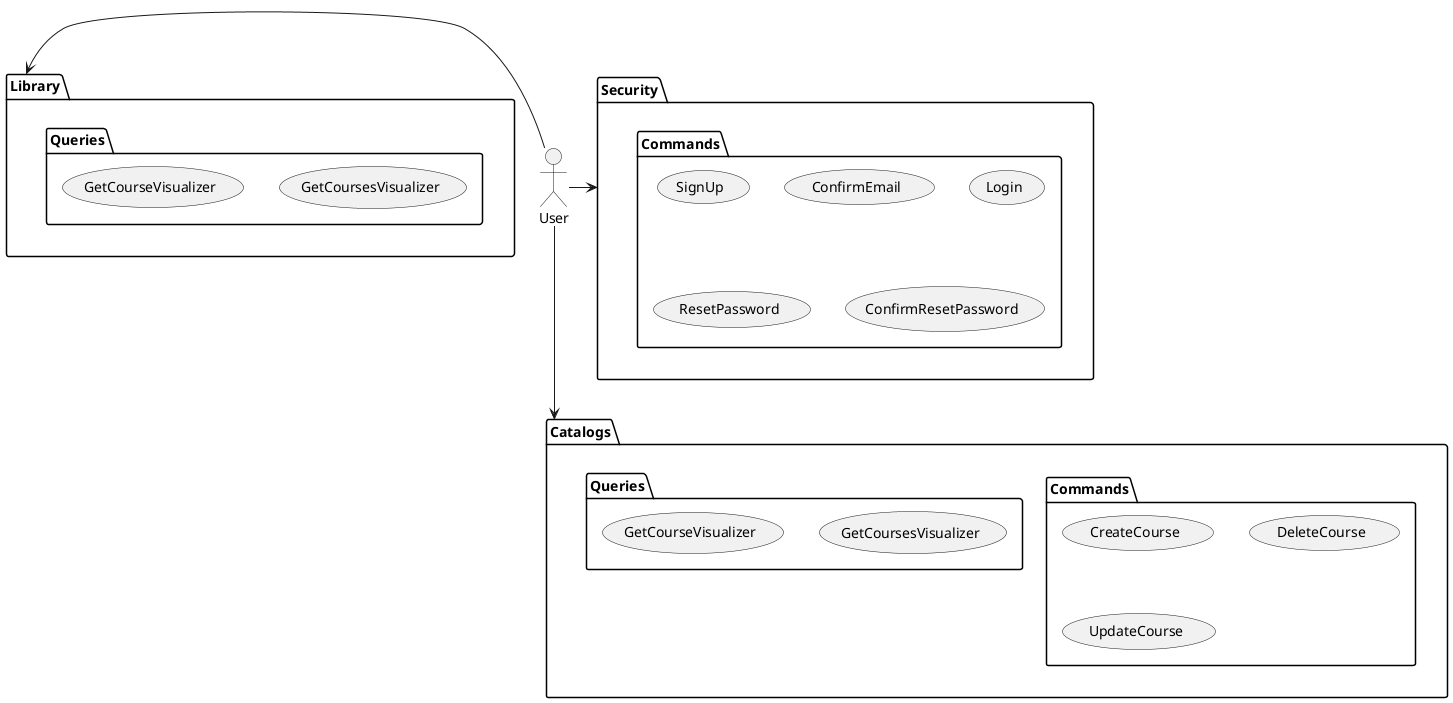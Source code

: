 @startuml
'https://plantuml.com/use-case-diagram
allowmixing

actor User

User ---> Catalogs
User -left> Library
User -right> Security


package Security {
    package (Commands) as SecurityCommands {
        usecase SignUp
        usecase ConfirmEmail
        usecase Login
        usecase ResetPassword
        usecase ConfirmResetPassword
    }
}

package Library {
    package (Queries) as LibraryQueries {
        usecase GetCoursesVisualizer
        usecase GetCourseVisualizer
    }
}

package Catalogs {
    package (Commands) as CatalogsCommands {
        usecase CreateCourse
        usecase DeleteCourse
        usecase UpdateCourse
    }
    
    package (Queries) as CatalogsQueries {
        usecase (GetCoursesVisualizer) as CatalogsQueriesGetCoursesVisualizer
        usecase (GetCourseVisualizer) as CatalogsQueriesGetCourseVisualizer
    }
}

@enduml
